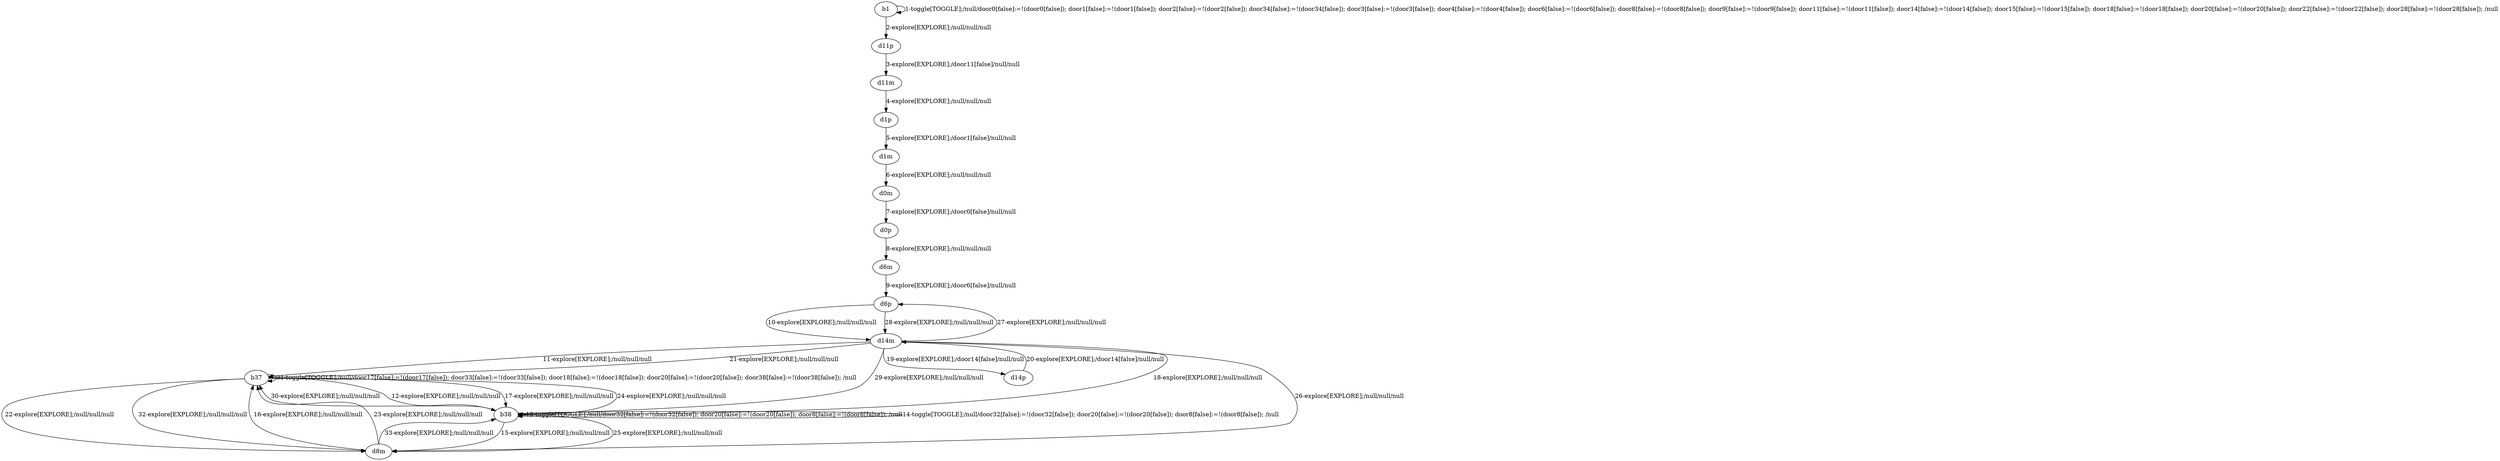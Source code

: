 # Total number of goals covered by this test: 1
# d14m --> d6p

digraph g {
"b1" -> "b1" [label = "1-toggle[TOGGLE];/null/door0[false]:=!(door0[false]); door1[false]:=!(door1[false]); door2[false]:=!(door2[false]); door34[false]:=!(door34[false]); door3[false]:=!(door3[false]); door4[false]:=!(door4[false]); door6[false]:=!(door6[false]); door8[false]:=!(door8[false]); door9[false]:=!(door9[false]); door11[false]:=!(door11[false]); door14[false]:=!(door14[false]); door15[false]:=!(door15[false]); door18[false]:=!(door18[false]); door20[false]:=!(door20[false]); door22[false]:=!(door22[false]); door28[false]:=!(door28[false]); /null"];
"b1" -> "d11p" [label = "2-explore[EXPLORE];/null/null/null"];
"d11p" -> "d11m" [label = "3-explore[EXPLORE];/door11[false]/null/null"];
"d11m" -> "d1p" [label = "4-explore[EXPLORE];/null/null/null"];
"d1p" -> "d1m" [label = "5-explore[EXPLORE];/door1[false]/null/null"];
"d1m" -> "d0m" [label = "6-explore[EXPLORE];/null/null/null"];
"d0m" -> "d0p" [label = "7-explore[EXPLORE];/door0[false]/null/null"];
"d0p" -> "d6m" [label = "8-explore[EXPLORE];/null/null/null"];
"d6m" -> "d6p" [label = "9-explore[EXPLORE];/door6[false]/null/null"];
"d6p" -> "d14m" [label = "10-explore[EXPLORE];/null/null/null"];
"d14m" -> "b37" [label = "11-explore[EXPLORE];/null/null/null"];
"b37" -> "b38" [label = "12-explore[EXPLORE];/null/null/null"];
"b38" -> "b38" [label = "13-toggle[TOGGLE];/null/door32[false]:=!(door32[false]); door20[false]:=!(door20[false]); door8[false]:=!(door8[false]); /null"];
"b38" -> "b38" [label = "14-toggle[TOGGLE];/null/door32[false]:=!(door32[false]); door20[false]:=!(door20[false]); door8[false]:=!(door8[false]); /null"];
"b38" -> "d8m" [label = "15-explore[EXPLORE];/null/null/null"];
"d8m" -> "b37" [label = "16-explore[EXPLORE];/null/null/null"];
"b37" -> "b38" [label = "17-explore[EXPLORE];/null/null/null"];
"b38" -> "d14m" [label = "18-explore[EXPLORE];/null/null/null"];
"d14m" -> "d14p" [label = "19-explore[EXPLORE];/door14[false]/null/null"];
"d14p" -> "d14m" [label = "20-explore[EXPLORE];/door14[false]/null/null"];
"d14m" -> "b37" [label = "21-explore[EXPLORE];/null/null/null"];
"b37" -> "d8m" [label = "22-explore[EXPLORE];/null/null/null"];
"d8m" -> "b37" [label = "23-explore[EXPLORE];/null/null/null"];
"b37" -> "b38" [label = "24-explore[EXPLORE];/null/null/null"];
"b38" -> "d8m" [label = "25-explore[EXPLORE];/null/null/null"];
"d8m" -> "d14m" [label = "26-explore[EXPLORE];/null/null/null"];
"d14m" -> "d6p" [label = "27-explore[EXPLORE];/null/null/null"];
"d6p" -> "d14m" [label = "28-explore[EXPLORE];/null/null/null"];
"d14m" -> "b38" [label = "29-explore[EXPLORE];/null/null/null"];
"b38" -> "b37" [label = "30-explore[EXPLORE];/null/null/null"];
"b37" -> "b37" [label = "31-toggle[TOGGLE];/null/door17[false]:=!(door17[false]); door33[false]:=!(door33[false]); door18[false]:=!(door18[false]); door20[false]:=!(door20[false]); door38[false]:=!(door38[false]); /null"];
"b37" -> "d8m" [label = "32-explore[EXPLORE];/null/null/null"];
"d8m" -> "b38" [label = "33-explore[EXPLORE];/null/null/null"];
}
